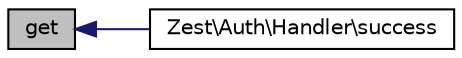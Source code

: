 digraph "get"
{
  edge [fontname="Helvetica",fontsize="10",labelfontname="Helvetica",labelfontsize="10"];
  node [fontname="Helvetica",fontsize="10",shape=record];
  rankdir="LR";
  Node1 [label="get",height=0.2,width=0.4,color="black", fillcolor="grey75", style="filled", fontcolor="black"];
  Node1 -> Node2 [dir="back",color="midnightblue",fontsize="10",style="solid",fontname="Helvetica"];
  Node2 [label="Zest\\Auth\\Handler\\success",height=0.2,width=0.4,color="black", fillcolor="white", style="filled",URL="$class_zest_1_1_auth_1_1_handler.html#ae3aaa78a09e613892295d90324f6a4c0"];
}
